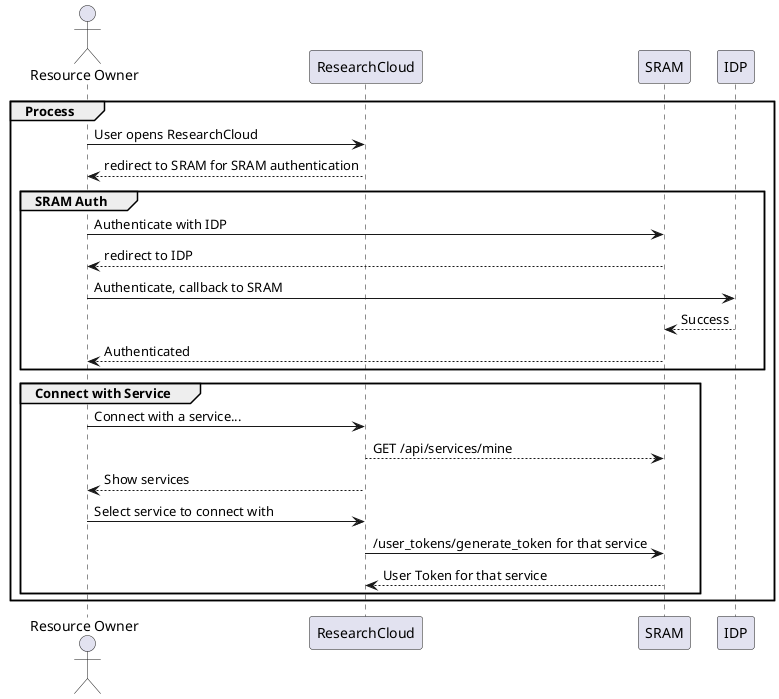 @startuml
actor Researcher as "Resource Owner"
group Process
Researcher -> ResearchCloud: User opens ResearchCloud
Researcher <-- ResearchCloud: redirect to SRAM for SRAM authentication
group SRAM Auth
Researcher -> SRAM: Authenticate with IDP
Researcher <-- SRAM: redirect to IDP
Researcher -> IDP: Authenticate, callback to SRAM
IDP --> SRAM : Success
Researcher <-- SRAM: Authenticated
end
group Connect with Service
Researcher -> ResearchCloud: Connect with a service...
ResearchCloud --> SRAM: GET /api/services/mine
Researcher <-- ResearchCloud: Show services
Researcher -> ResearchCloud: Select service to connect with
ResearchCloud -> SRAM: /user_tokens/generate_token for that service
ResearchCloud <-- SRAM: User Token for that service
end
end
@enduml
